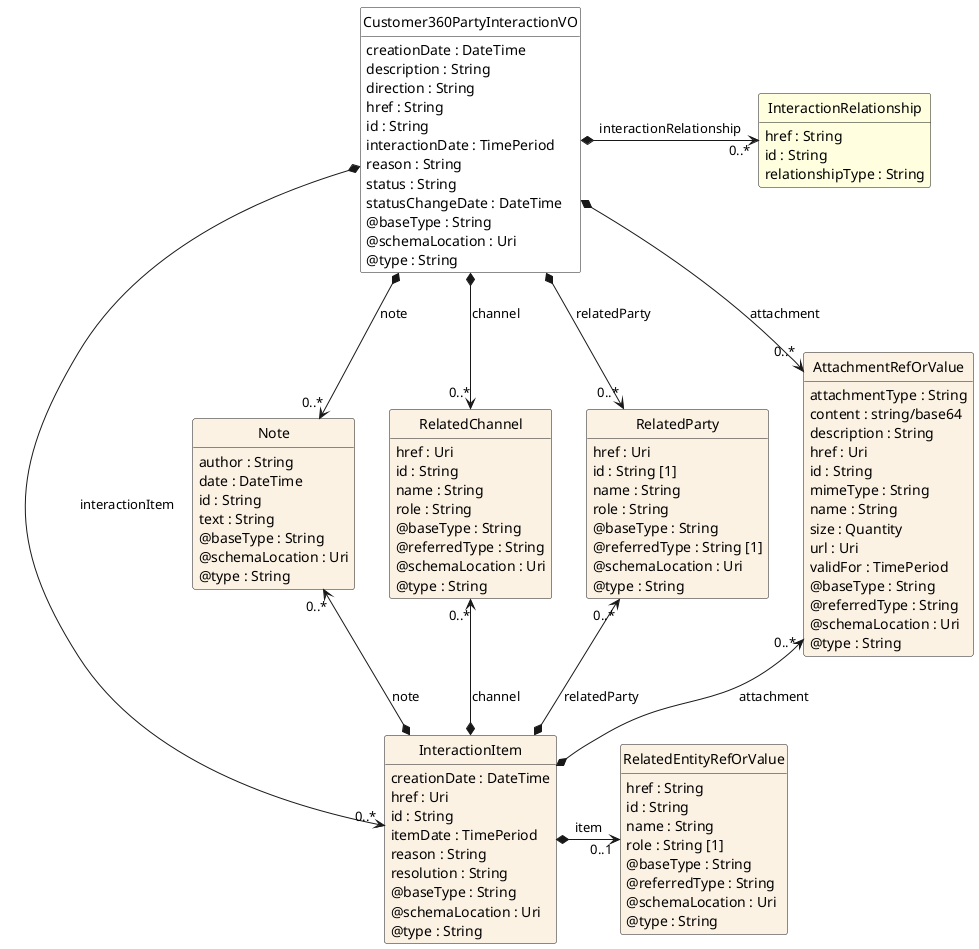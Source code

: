 @startuml
hide circle
hide methods
hide stereotype
show <<Enumeration>> stereotype
skinparam class {
   BackgroundColor<<Enumeration>> #E6F5F7
   BackgroundColor<<Ref>> #FFFFE0
   BackgroundColor<<Pivot>> #FFFFFFF
   BackgroundColor<<SimpleType>> #E2F0DA
   BackgroundColor #FCF2E3
}

class Customer360PartyInteractionVO <<Pivot>> {
    creationDate : DateTime
    description : String
    direction : String
    href : String
    id : String
    interactionDate : TimePeriod
    reason : String
    status : String
    statusChangeDate : DateTime
    @baseType : String
    @schemaLocation : Uri
    @type : String
}

class Note  {
    author : String
    date : DateTime
    id : String
    text : String
    @baseType : String
    @schemaLocation : Uri
    @type : String
}

class InteractionRelationship  <<Ref>> {
    href : String
    id : String
    relationshipType : String
}

class RelatedChannel  {
    href : Uri
    id : String
    name : String
    role : String
    @baseType : String
    @referredType : String
    @schemaLocation : Uri
    @type : String
}

class RelatedParty  {
    href : Uri
    id : String [1]
    name : String
    role : String
    @baseType : String
    @referredType : String [1]
    @schemaLocation : Uri
    @type : String
}

class InteractionItem  {
    creationDate : DateTime
    href : Uri
    id : String
    itemDate : TimePeriod
    reason : String
    resolution : String
    @baseType : String
    @schemaLocation : Uri
    @type : String
}

class RelatedEntityRefOrValue  {
    href : String
    id : String
    name : String
    role : String [1]
    @baseType : String
    @referredType : String
    @schemaLocation : Uri
    @type : String
}

class AttachmentRefOrValue  {
    attachmentType : String
    content : string/base64
    description : String
    href : Uri
    id : String
    mimeType : String
    name : String
    size : Quantity
    url : Uri
    validFor : TimePeriod
    @baseType : String
    @referredType : String
    @schemaLocation : Uri
    @type : String
}

Customer360PartyInteractionVO *-->  "0..*" AttachmentRefOrValue : attachment

Customer360PartyInteractionVO *-->  "0..*" Note : note

Customer360PartyInteractionVO *-->  "0..*" RelatedChannel : channel

Customer360PartyInteractionVO *-->  "0..*" RelatedParty : relatedParty

Customer360PartyInteractionVO *-->  "0..*" InteractionItem : interactionItem

AttachmentRefOrValue "0..*" <--* InteractionItem : attachment

Note "0..*" <--* InteractionItem : note

RelatedChannel "0..*" <--* InteractionItem : channel

RelatedParty "0..*" <--* InteractionItem : relatedParty

InteractionRelationship "0..*" <-left-* Customer360PartyInteractionVO : interactionRelationship

RelatedEntityRefOrValue "0..1" <-left-* InteractionItem : item

@enduml